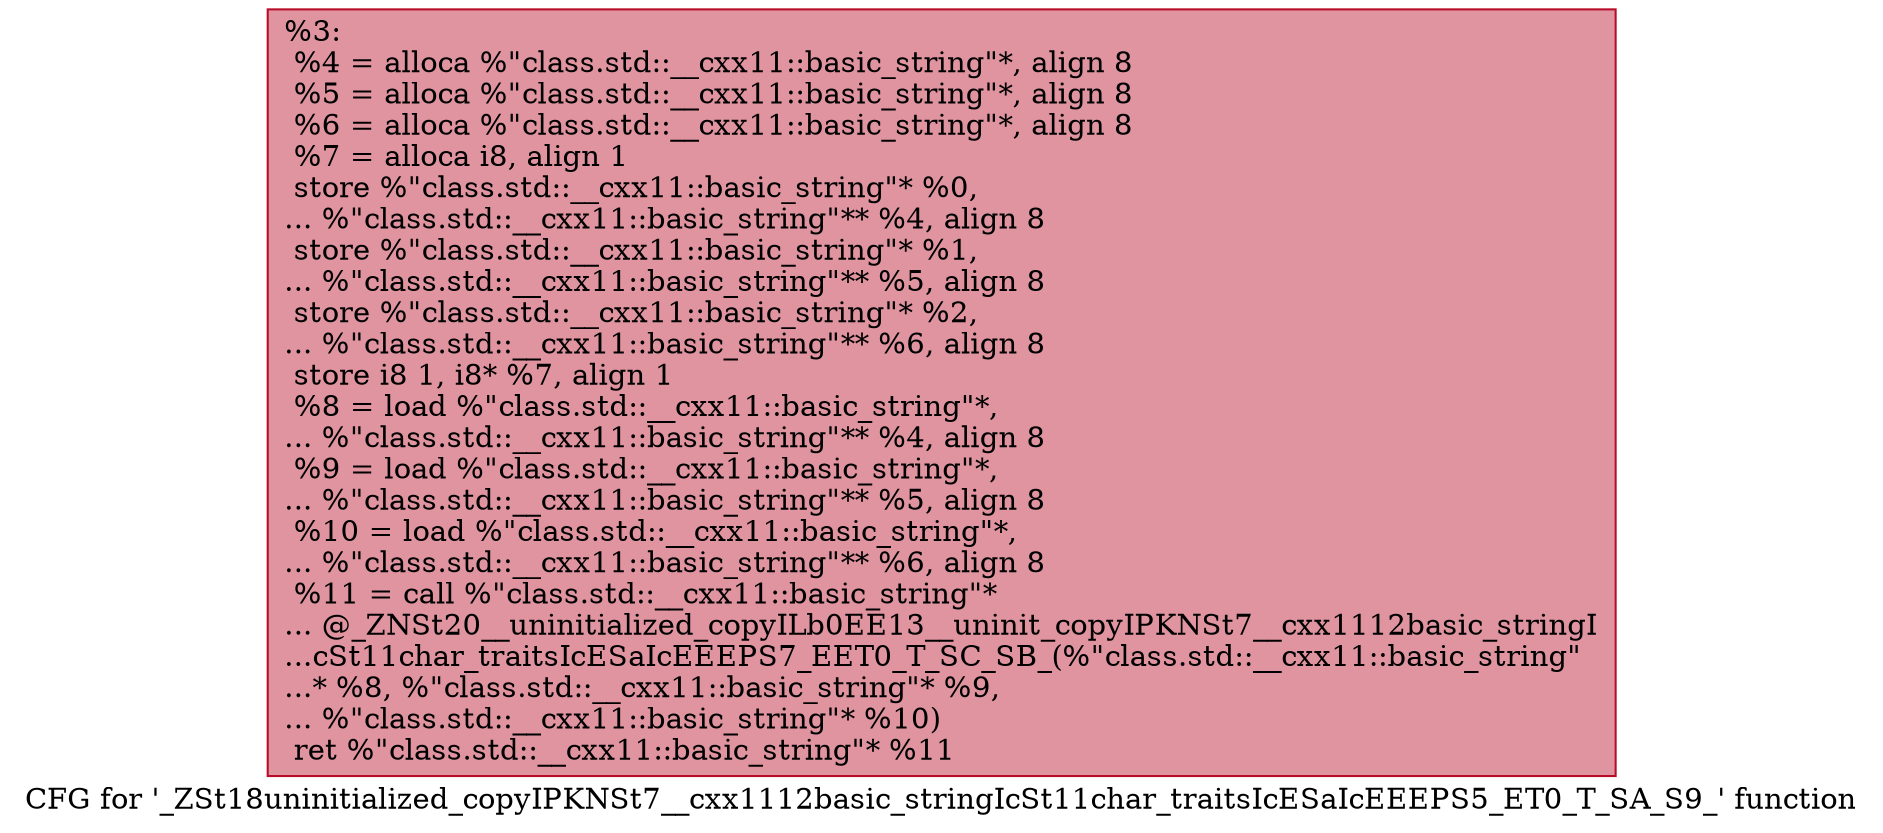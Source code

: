 digraph "CFG for '_ZSt18uninitialized_copyIPKNSt7__cxx1112basic_stringIcSt11char_traitsIcESaIcEEEPS5_ET0_T_SA_S9_' function" {
	label="CFG for '_ZSt18uninitialized_copyIPKNSt7__cxx1112basic_stringIcSt11char_traitsIcESaIcEEEPS5_ET0_T_SA_S9_' function";

	Node0x55a814ffb340 [shape=record,color="#b70d28ff", style=filled, fillcolor="#b70d2870",label="{%3:\l  %4 = alloca %\"class.std::__cxx11::basic_string\"*, align 8\l  %5 = alloca %\"class.std::__cxx11::basic_string\"*, align 8\l  %6 = alloca %\"class.std::__cxx11::basic_string\"*, align 8\l  %7 = alloca i8, align 1\l  store %\"class.std::__cxx11::basic_string\"* %0,\l... %\"class.std::__cxx11::basic_string\"** %4, align 8\l  store %\"class.std::__cxx11::basic_string\"* %1,\l... %\"class.std::__cxx11::basic_string\"** %5, align 8\l  store %\"class.std::__cxx11::basic_string\"* %2,\l... %\"class.std::__cxx11::basic_string\"** %6, align 8\l  store i8 1, i8* %7, align 1\l  %8 = load %\"class.std::__cxx11::basic_string\"*,\l... %\"class.std::__cxx11::basic_string\"** %4, align 8\l  %9 = load %\"class.std::__cxx11::basic_string\"*,\l... %\"class.std::__cxx11::basic_string\"** %5, align 8\l  %10 = load %\"class.std::__cxx11::basic_string\"*,\l... %\"class.std::__cxx11::basic_string\"** %6, align 8\l  %11 = call %\"class.std::__cxx11::basic_string\"*\l... @_ZNSt20__uninitialized_copyILb0EE13__uninit_copyIPKNSt7__cxx1112basic_stringI\l...cSt11char_traitsIcESaIcEEEPS7_EET0_T_SC_SB_(%\"class.std::__cxx11::basic_string\"\l...* %8, %\"class.std::__cxx11::basic_string\"* %9,\l... %\"class.std::__cxx11::basic_string\"* %10)\l  ret %\"class.std::__cxx11::basic_string\"* %11\l}"];
}

